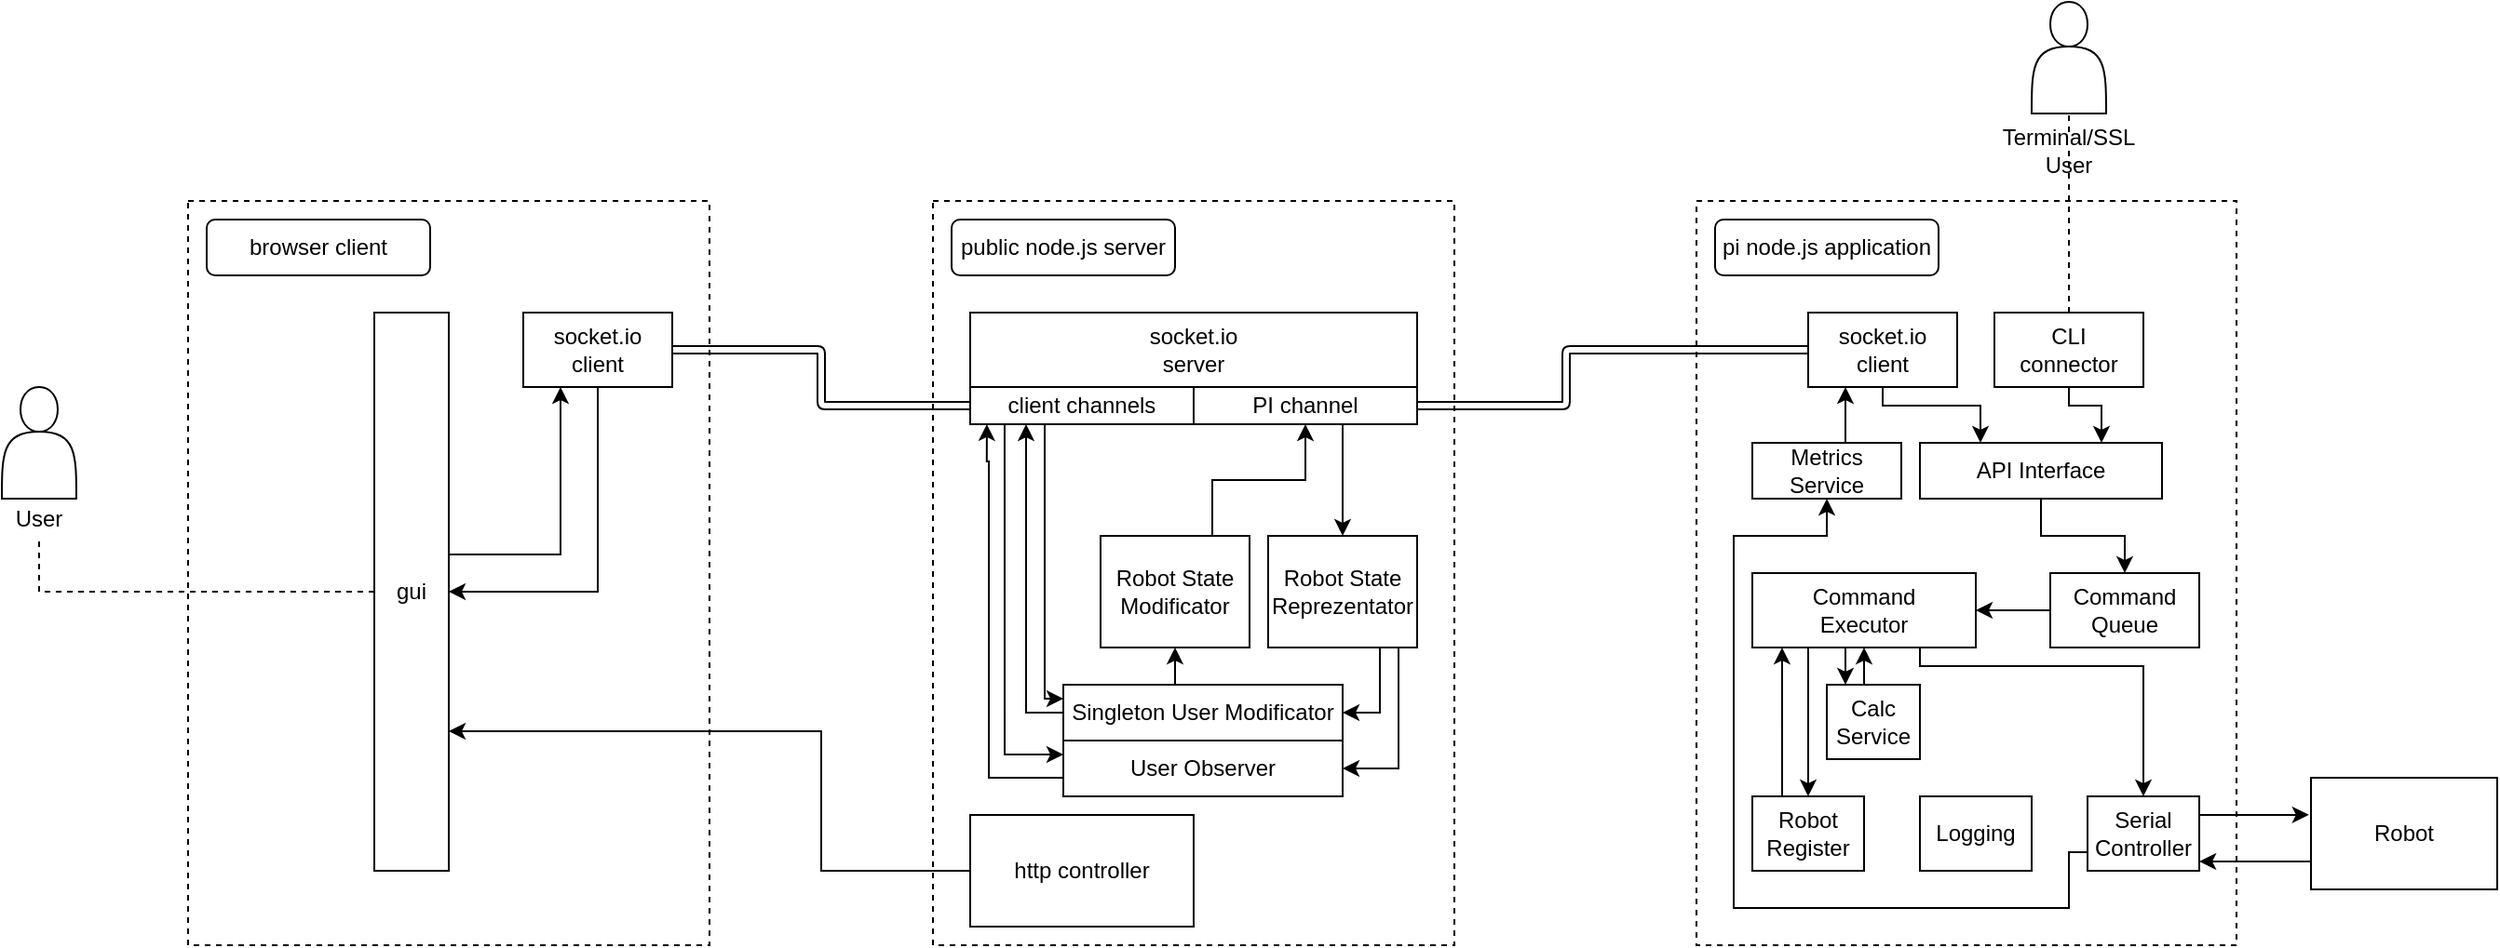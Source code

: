 <mxfile version="12.4.2" type="device" pages="1"><diagram id="WdLzJnlgyPZU8IUgDW-A" name="Page-1"><mxGraphModel dx="1754" dy="814" grid="1" gridSize="10" guides="1" tooltips="1" connect="1" arrows="1" fold="1" page="1" pageScale="1" pageWidth="850" pageHeight="1100" math="0" shadow="0"><root><mxCell id="0"/><mxCell id="1" parent="0"/><mxCell id="JHxxNJLWPvMV0H_jnF4C-1" value="" style="rounded=0;whiteSpace=wrap;html=1;fillColor=none;dashed=1;" vertex="1" parent="1"><mxGeometry x="20" y="120" width="280" height="400" as="geometry"/></mxCell><mxCell id="JHxxNJLWPvMV0H_jnF4C-2" value="" style="rounded=0;whiteSpace=wrap;html=1;fillColor=none;dashed=1;" vertex="1" parent="1"><mxGeometry x="430" y="120" width="290" height="400" as="geometry"/></mxCell><mxCell id="JHxxNJLWPvMV0H_jnF4C-3" value="" style="shape=link;html=1;exitX=1;exitY=0.5;exitDx=0;exitDy=0;" edge="1" parent="1" source="JHxxNJLWPvMV0H_jnF4C-67" target="JHxxNJLWPvMV0H_jnF4C-5"><mxGeometry width="50" height="50" relative="1" as="geometry"><mxPoint x="300" y="200" as="sourcePoint"/><mxPoint x="460" y="200" as="targetPoint"/><Array as="points"><mxPoint x="360" y="230"/><mxPoint x="360" y="200"/></Array></mxGeometry></mxCell><mxCell id="JHxxNJLWPvMV0H_jnF4C-21" style="edgeStyle=orthogonalEdgeStyle;rounded=0;orthogonalLoop=1;jettySize=auto;html=1;exitX=0.5;exitY=1;exitDx=0;exitDy=0;entryX=0.5;entryY=0;entryDx=0;entryDy=0;" edge="1" parent="1" source="JHxxNJLWPvMV0H_jnF4C-4" target="JHxxNJLWPvMV0H_jnF4C-20"><mxGeometry relative="1" as="geometry"/></mxCell><mxCell id="JHxxNJLWPvMV0H_jnF4C-4" value="API Interface" style="rounded=0;whiteSpace=wrap;html=1;fillColor=#ffffff;strokeColor=#000000;" vertex="1" parent="1"><mxGeometry x="550" y="250" width="130" height="30" as="geometry"/></mxCell><mxCell id="JHxxNJLWPvMV0H_jnF4C-41" style="edgeStyle=orthogonalEdgeStyle;rounded=0;orthogonalLoop=1;jettySize=auto;html=1;exitX=0.5;exitY=1;exitDx=0;exitDy=0;entryX=0.25;entryY=0;entryDx=0;entryDy=0;" edge="1" parent="1" source="JHxxNJLWPvMV0H_jnF4C-5" target="JHxxNJLWPvMV0H_jnF4C-4"><mxGeometry relative="1" as="geometry"><Array as="points"><mxPoint x="530" y="230"/><mxPoint x="583" y="230"/></Array></mxGeometry></mxCell><mxCell id="JHxxNJLWPvMV0H_jnF4C-5" value="socket.io&lt;br&gt;client" style="rounded=0;whiteSpace=wrap;html=1;fillColor=#ffffff;strokeColor=#000000;" vertex="1" parent="1"><mxGeometry x="490" y="180" width="80" height="40" as="geometry"/></mxCell><mxCell id="JHxxNJLWPvMV0H_jnF4C-42" style="edgeStyle=orthogonalEdgeStyle;rounded=0;orthogonalLoop=1;jettySize=auto;html=1;exitX=0.5;exitY=1;exitDx=0;exitDy=0;entryX=0.75;entryY=0;entryDx=0;entryDy=0;" edge="1" parent="1" source="JHxxNJLWPvMV0H_jnF4C-6" target="JHxxNJLWPvMV0H_jnF4C-4"><mxGeometry relative="1" as="geometry"><Array as="points"><mxPoint x="630" y="230"/><mxPoint x="648" y="230"/></Array></mxGeometry></mxCell><mxCell id="JHxxNJLWPvMV0H_jnF4C-6" value="CLI&lt;br&gt;connector" style="rounded=0;whiteSpace=wrap;html=1;fillColor=#ffffff;strokeColor=#000000;" vertex="1" parent="1"><mxGeometry x="590" y="180" width="80" height="40" as="geometry"/></mxCell><mxCell id="JHxxNJLWPvMV0H_jnF4C-26" style="edgeStyle=orthogonalEdgeStyle;rounded=0;orthogonalLoop=1;jettySize=auto;html=1;exitX=0.25;exitY=0;exitDx=0;exitDy=0;entryX=0.133;entryY=1;entryDx=0;entryDy=0;entryPerimeter=0;" edge="1" parent="1" source="JHxxNJLWPvMV0H_jnF4C-16" target="JHxxNJLWPvMV0H_jnF4C-19"><mxGeometry relative="1" as="geometry"><Array as="points"><mxPoint x="476" y="440"/></Array></mxGeometry></mxCell><mxCell id="JHxxNJLWPvMV0H_jnF4C-16" value="Robot Register" style="rounded=0;whiteSpace=wrap;html=1;strokeColor=#000000;fillColor=#ffffff;verticalAlign=middle;" vertex="1" parent="1"><mxGeometry x="460" y="440" width="60" height="40" as="geometry"/></mxCell><mxCell id="JHxxNJLWPvMV0H_jnF4C-45" style="edgeStyle=orthogonalEdgeStyle;rounded=0;orthogonalLoop=1;jettySize=auto;html=1;exitX=1;exitY=0.25;exitDx=0;exitDy=0;entryX=-0.011;entryY=0.332;entryDx=0;entryDy=0;entryPerimeter=0;" edge="1" parent="1" source="JHxxNJLWPvMV0H_jnF4C-17" target="JHxxNJLWPvMV0H_jnF4C-39"><mxGeometry relative="1" as="geometry"/></mxCell><mxCell id="JHxxNJLWPvMV0H_jnF4C-47" style="edgeStyle=orthogonalEdgeStyle;rounded=0;orthogonalLoop=1;jettySize=auto;html=1;exitX=0;exitY=0.75;exitDx=0;exitDy=0;entryX=0.5;entryY=1;entryDx=0;entryDy=0;" edge="1" parent="1" source="JHxxNJLWPvMV0H_jnF4C-17" target="JHxxNJLWPvMV0H_jnF4C-43"><mxGeometry relative="1" as="geometry"><Array as="points"><mxPoint x="630" y="470"/><mxPoint x="630" y="500"/><mxPoint x="450" y="500"/><mxPoint x="450" y="300"/><mxPoint x="500" y="300"/></Array></mxGeometry></mxCell><mxCell id="JHxxNJLWPvMV0H_jnF4C-17" value="Serial&lt;br&gt;Controller" style="rounded=0;whiteSpace=wrap;html=1;strokeColor=#000000;fillColor=#ffffff;verticalAlign=middle;" vertex="1" parent="1"><mxGeometry x="640" y="440" width="60" height="40" as="geometry"/></mxCell><mxCell id="JHxxNJLWPvMV0H_jnF4C-27" style="edgeStyle=orthogonalEdgeStyle;rounded=0;orthogonalLoop=1;jettySize=auto;html=1;exitX=0.5;exitY=0;exitDx=0;exitDy=0;entryX=0.5;entryY=1;entryDx=0;entryDy=0;" edge="1" parent="1" source="JHxxNJLWPvMV0H_jnF4C-18" target="JHxxNJLWPvMV0H_jnF4C-19"><mxGeometry relative="1" as="geometry"><Array as="points"/></mxGeometry></mxCell><mxCell id="JHxxNJLWPvMV0H_jnF4C-18" value="Calc&lt;br&gt;Service" style="rounded=0;whiteSpace=wrap;html=1;strokeColor=#000000;fillColor=#ffffff;verticalAlign=middle;" vertex="1" parent="1"><mxGeometry x="500" y="380" width="50" height="40" as="geometry"/></mxCell><mxCell id="JHxxNJLWPvMV0H_jnF4C-23" style="edgeStyle=orthogonalEdgeStyle;rounded=0;orthogonalLoop=1;jettySize=auto;html=1;exitX=0.5;exitY=1;exitDx=0;exitDy=0;" edge="1" parent="1" source="JHxxNJLWPvMV0H_jnF4C-19"><mxGeometry relative="1" as="geometry"><mxPoint x="510" y="380" as="targetPoint"/><Array as="points"><mxPoint x="510" y="360"/><mxPoint x="510" y="380"/></Array></mxGeometry></mxCell><mxCell id="JHxxNJLWPvMV0H_jnF4C-24" style="edgeStyle=orthogonalEdgeStyle;rounded=0;orthogonalLoop=1;jettySize=auto;html=1;exitX=0.25;exitY=1;exitDx=0;exitDy=0;entryX=0.5;entryY=0;entryDx=0;entryDy=0;" edge="1" parent="1" source="JHxxNJLWPvMV0H_jnF4C-19" target="JHxxNJLWPvMV0H_jnF4C-16"><mxGeometry relative="1" as="geometry"/></mxCell><mxCell id="JHxxNJLWPvMV0H_jnF4C-25" style="edgeStyle=orthogonalEdgeStyle;rounded=0;orthogonalLoop=1;jettySize=auto;html=1;exitX=0.75;exitY=1;exitDx=0;exitDy=0;entryX=0.5;entryY=0;entryDx=0;entryDy=0;" edge="1" parent="1" source="JHxxNJLWPvMV0H_jnF4C-19" target="JHxxNJLWPvMV0H_jnF4C-17"><mxGeometry relative="1" as="geometry"><Array as="points"><mxPoint x="550" y="370"/><mxPoint x="670" y="370"/></Array></mxGeometry></mxCell><mxCell id="JHxxNJLWPvMV0H_jnF4C-19" value="Command&lt;br&gt;Executor" style="rounded=0;whiteSpace=wrap;html=1;strokeColor=#000000;fillColor=#ffffff;" vertex="1" parent="1"><mxGeometry x="460" y="320" width="120" height="40" as="geometry"/></mxCell><mxCell id="JHxxNJLWPvMV0H_jnF4C-22" style="edgeStyle=orthogonalEdgeStyle;rounded=0;orthogonalLoop=1;jettySize=auto;html=1;exitX=0;exitY=0.5;exitDx=0;exitDy=0;entryX=1;entryY=0.5;entryDx=0;entryDy=0;" edge="1" parent="1" source="JHxxNJLWPvMV0H_jnF4C-20" target="JHxxNJLWPvMV0H_jnF4C-19"><mxGeometry relative="1" as="geometry"/></mxCell><mxCell id="JHxxNJLWPvMV0H_jnF4C-20" value="Command Queue" style="rounded=0;whiteSpace=wrap;html=1;strokeColor=#000000;fillColor=#ffffff;" vertex="1" parent="1"><mxGeometry x="620" y="320" width="80" height="40" as="geometry"/></mxCell><mxCell id="JHxxNJLWPvMV0H_jnF4C-33" value="" style="endArrow=none;dashed=1;html=1;exitX=0.5;exitY=0;exitDx=0;exitDy=0;entryX=0.5;entryY=0.5;entryDx=0;entryDy=0;entryPerimeter=0;" edge="1" parent="1" source="JHxxNJLWPvMV0H_jnF4C-28"><mxGeometry width="50" height="50" relative="1" as="geometry"><mxPoint x="629.58" y="153" as="sourcePoint"/><mxPoint x="629.58" y="43" as="targetPoint"/></mxGeometry></mxCell><mxCell id="JHxxNJLWPvMV0H_jnF4C-35" value="" style="endArrow=none;dashed=1;html=1;exitX=0.5;exitY=0;exitDx=0;exitDy=0;entryX=0.5;entryY=0.5;entryDx=0;entryDy=0;entryPerimeter=0;" edge="1" parent="1" source="JHxxNJLWPvMV0H_jnF4C-34" target="JHxxNJLWPvMV0H_jnF4C-28"><mxGeometry width="50" height="50" relative="1" as="geometry"><mxPoint x="629.58" y="153" as="sourcePoint"/><mxPoint x="629.58" y="43" as="targetPoint"/></mxGeometry></mxCell><mxCell id="JHxxNJLWPvMV0H_jnF4C-28" value="" style="shape=actor;whiteSpace=wrap;html=1;strokeColor=#000000;fillColor=#ffffff;" vertex="1" parent="1"><mxGeometry x="610" y="13" width="40" height="60" as="geometry"/></mxCell><mxCell id="JHxxNJLWPvMV0H_jnF4C-34" value="Terminal/SSL&lt;br&gt;User" style="text;html=1;strokeColor=none;fillColor=none;align=center;verticalAlign=middle;whiteSpace=wrap;rounded=0;" vertex="1" parent="1"><mxGeometry x="610" y="83" width="40" height="20" as="geometry"/></mxCell><mxCell id="JHxxNJLWPvMV0H_jnF4C-36" value="" style="endArrow=none;dashed=1;html=1;exitX=0.5;exitY=0;exitDx=0;exitDy=0;entryX=0.5;entryY=0.5;entryDx=0;entryDy=0;entryPerimeter=0;" edge="1" parent="1" source="JHxxNJLWPvMV0H_jnF4C-6" target="JHxxNJLWPvMV0H_jnF4C-34"><mxGeometry width="50" height="50" relative="1" as="geometry"><mxPoint x="629.58" y="153" as="sourcePoint"/><mxPoint x="630" y="43" as="targetPoint"/></mxGeometry></mxCell><mxCell id="JHxxNJLWPvMV0H_jnF4C-46" style="edgeStyle=orthogonalEdgeStyle;rounded=0;orthogonalLoop=1;jettySize=auto;html=1;exitX=0;exitY=0.75;exitDx=0;exitDy=0;entryX=1.001;entryY=0.874;entryDx=0;entryDy=0;entryPerimeter=0;" edge="1" parent="1" source="JHxxNJLWPvMV0H_jnF4C-39" target="JHxxNJLWPvMV0H_jnF4C-17"><mxGeometry relative="1" as="geometry"/></mxCell><mxCell id="JHxxNJLWPvMV0H_jnF4C-39" value="Robot" style="rounded=0;whiteSpace=wrap;html=1;strokeColor=#000000;fillColor=#ffffff;" vertex="1" parent="1"><mxGeometry x="760" y="430" width="100" height="60" as="geometry"/></mxCell><mxCell id="JHxxNJLWPvMV0H_jnF4C-44" style="edgeStyle=orthogonalEdgeStyle;rounded=0;orthogonalLoop=1;jettySize=auto;html=1;exitX=0.5;exitY=0;exitDx=0;exitDy=0;entryX=0.25;entryY=1;entryDx=0;entryDy=0;" edge="1" parent="1" source="JHxxNJLWPvMV0H_jnF4C-43" target="JHxxNJLWPvMV0H_jnF4C-5"><mxGeometry relative="1" as="geometry"/></mxCell><mxCell id="JHxxNJLWPvMV0H_jnF4C-43" value="Metrics Service" style="rounded=0;whiteSpace=wrap;html=1;fillColor=#ffffff;strokeColor=#000000;" vertex="1" parent="1"><mxGeometry x="460" y="250" width="80" height="30" as="geometry"/></mxCell><mxCell id="JHxxNJLWPvMV0H_jnF4C-50" value="Logging" style="rounded=0;whiteSpace=wrap;html=1;strokeColor=#000000;fillColor=#ffffff;verticalAlign=middle;" vertex="1" parent="1"><mxGeometry x="550" y="440" width="60" height="40" as="geometry"/></mxCell><mxCell id="JHxxNJLWPvMV0H_jnF4C-51" value="socket.io&lt;br&gt;server" style="rounded=0;whiteSpace=wrap;html=1;fillColor=#ffffff;strokeColor=#000000;" vertex="1" parent="1"><mxGeometry x="40" y="180" width="240" height="40" as="geometry"/></mxCell><mxCell id="JHxxNJLWPvMV0H_jnF4C-52" value="" style="rounded=0;whiteSpace=wrap;html=1;fillColor=none;dashed=1;" vertex="1" parent="1"><mxGeometry x="-380" y="120" width="280" height="400" as="geometry"/></mxCell><mxCell id="JHxxNJLWPvMV0H_jnF4C-53" value="public node.js server" style="rounded=1;whiteSpace=wrap;html=1;strokeColor=#000000;fillColor=#ffffff;" vertex="1" parent="1"><mxGeometry x="30" y="130" width="120" height="30" as="geometry"/></mxCell><mxCell id="JHxxNJLWPvMV0H_jnF4C-54" value="pi node.js application" style="rounded=1;whiteSpace=wrap;html=1;strokeColor=#000000;fillColor=#ffffff;" vertex="1" parent="1"><mxGeometry x="440" y="130" width="120" height="30" as="geometry"/></mxCell><mxCell id="JHxxNJLWPvMV0H_jnF4C-55" value="browser client" style="rounded=1;whiteSpace=wrap;html=1;strokeColor=#000000;fillColor=#ffffff;" vertex="1" parent="1"><mxGeometry x="-370" y="130" width="120" height="30" as="geometry"/></mxCell><mxCell id="JHxxNJLWPvMV0H_jnF4C-56" value="" style="endArrow=none;dashed=1;html=1;exitX=0.5;exitY=0;exitDx=0;exitDy=0;entryX=0.5;entryY=0.5;entryDx=0;entryDy=0;entryPerimeter=0;" edge="1" parent="1" source="JHxxNJLWPvMV0H_jnF4C-58"><mxGeometry width="50" height="50" relative="1" as="geometry"><mxPoint x="-460.42" y="351" as="sourcePoint"/><mxPoint x="-460.42" y="241.0" as="targetPoint"/></mxGeometry></mxCell><mxCell id="JHxxNJLWPvMV0H_jnF4C-58" value="" style="shape=actor;whiteSpace=wrap;html=1;strokeColor=#000000;fillColor=#ffffff;" vertex="1" parent="1"><mxGeometry x="-480" y="220" width="40" height="60" as="geometry"/></mxCell><mxCell id="JHxxNJLWPvMV0H_jnF4C-59" value="User" style="text;html=1;strokeColor=none;fillColor=none;align=center;verticalAlign=middle;whiteSpace=wrap;rounded=0;" vertex="1" parent="1"><mxGeometry x="-480" y="281" width="40" height="20" as="geometry"/></mxCell><mxCell id="JHxxNJLWPvMV0H_jnF4C-69" style="edgeStyle=orthogonalEdgeStyle;rounded=0;orthogonalLoop=1;jettySize=auto;html=1;exitX=0;exitY=0.5;exitDx=0;exitDy=0;entryX=1;entryY=0.75;entryDx=0;entryDy=0;" edge="1" parent="1" source="JHxxNJLWPvMV0H_jnF4C-63" target="JHxxNJLWPvMV0H_jnF4C-64"><mxGeometry relative="1" as="geometry"><Array as="points"><mxPoint x="-40" y="480"/><mxPoint x="-40" y="405"/></Array></mxGeometry></mxCell><mxCell id="JHxxNJLWPvMV0H_jnF4C-63" value="http controller" style="rounded=0;whiteSpace=wrap;html=1;strokeColor=#000000;fillColor=#ffffff;" vertex="1" parent="1"><mxGeometry x="40" y="450" width="120" height="60" as="geometry"/></mxCell><mxCell id="JHxxNJLWPvMV0H_jnF4C-70" style="edgeStyle=orthogonalEdgeStyle;rounded=0;orthogonalLoop=1;jettySize=auto;html=1;exitX=1;exitY=0.25;exitDx=0;exitDy=0;entryX=0.25;entryY=1;entryDx=0;entryDy=0;" edge="1" parent="1" source="JHxxNJLWPvMV0H_jnF4C-64" target="JHxxNJLWPvMV0H_jnF4C-65"><mxGeometry relative="1" as="geometry"><Array as="points"><mxPoint x="-240" y="310"/><mxPoint x="-180" y="310"/></Array></mxGeometry></mxCell><mxCell id="JHxxNJLWPvMV0H_jnF4C-71" style="edgeStyle=orthogonalEdgeStyle;rounded=0;orthogonalLoop=1;jettySize=auto;html=1;exitX=0;exitY=0.5;exitDx=0;exitDy=0;entryX=0.5;entryY=1;entryDx=0;entryDy=0;endArrow=none;endFill=0;dashed=1;" edge="1" parent="1" source="JHxxNJLWPvMV0H_jnF4C-64" target="JHxxNJLWPvMV0H_jnF4C-59"><mxGeometry relative="1" as="geometry"/></mxCell><mxCell id="JHxxNJLWPvMV0H_jnF4C-64" value="gui" style="rounded=0;whiteSpace=wrap;html=1;strokeColor=#000000;fillColor=#ffffff;" vertex="1" parent="1"><mxGeometry x="-280" y="180" width="40" height="300" as="geometry"/></mxCell><mxCell id="JHxxNJLWPvMV0H_jnF4C-72" style="edgeStyle=orthogonalEdgeStyle;rounded=0;orthogonalLoop=1;jettySize=auto;html=1;exitX=0.5;exitY=1;exitDx=0;exitDy=0;entryX=1;entryY=0.5;entryDx=0;entryDy=0;endArrow=classic;endFill=1;startArrow=none;startFill=0;" edge="1" parent="1" source="JHxxNJLWPvMV0H_jnF4C-65" target="JHxxNJLWPvMV0H_jnF4C-64"><mxGeometry relative="1" as="geometry"/></mxCell><mxCell id="JHxxNJLWPvMV0H_jnF4C-65" value="socket.io&lt;br&gt;client" style="rounded=0;whiteSpace=wrap;html=1;fillColor=#ffffff;strokeColor=#000000;" vertex="1" parent="1"><mxGeometry x="-200" y="180" width="80" height="40" as="geometry"/></mxCell><mxCell id="JHxxNJLWPvMV0H_jnF4C-66" value="" style="shape=link;html=1;entryX=0;entryY=0.5;entryDx=0;entryDy=0;exitX=1;exitY=0.5;exitDx=0;exitDy=0;" edge="1" parent="1" source="JHxxNJLWPvMV0H_jnF4C-65" target="JHxxNJLWPvMV0H_jnF4C-68"><mxGeometry width="50" height="50" relative="1" as="geometry"><mxPoint x="-70" y="320" as="sourcePoint"/><mxPoint x="-20" y="270" as="targetPoint"/><Array as="points"><mxPoint x="-40" y="200"/><mxPoint x="-40" y="230"/></Array></mxGeometry></mxCell><mxCell id="JHxxNJLWPvMV0H_jnF4C-74" style="edgeStyle=orthogonalEdgeStyle;rounded=0;orthogonalLoop=1;jettySize=auto;html=1;exitX=0.5;exitY=1;exitDx=0;exitDy=0;entryX=0.5;entryY=0;entryDx=0;entryDy=0;startArrow=none;startFill=0;endArrow=classic;endFill=1;" edge="1" parent="1" source="JHxxNJLWPvMV0H_jnF4C-67" target="JHxxNJLWPvMV0H_jnF4C-73"><mxGeometry relative="1" as="geometry"><Array as="points"><mxPoint x="240" y="240"/></Array></mxGeometry></mxCell><mxCell id="JHxxNJLWPvMV0H_jnF4C-67" value="PI channel" style="rounded=0;whiteSpace=wrap;html=1;strokeColor=#000000;fillColor=#ffffff;" vertex="1" parent="1"><mxGeometry x="160" y="220" width="120" height="20" as="geometry"/></mxCell><mxCell id="JHxxNJLWPvMV0H_jnF4C-87" style="edgeStyle=orthogonalEdgeStyle;rounded=0;orthogonalLoop=1;jettySize=auto;html=1;exitX=0.5;exitY=1;exitDx=0;exitDy=0;entryX=0;entryY=0.25;entryDx=0;entryDy=0;startArrow=none;startFill=0;endArrow=classic;endFill=1;" edge="1" parent="1" source="JHxxNJLWPvMV0H_jnF4C-68" target="JHxxNJLWPvMV0H_jnF4C-80"><mxGeometry relative="1" as="geometry"><Array as="points"><mxPoint x="80" y="240"/><mxPoint x="80" y="388"/></Array></mxGeometry></mxCell><mxCell id="JHxxNJLWPvMV0H_jnF4C-68" value="client channels" style="rounded=0;whiteSpace=wrap;html=1;strokeColor=#000000;fillColor=#ffffff;" vertex="1" parent="1"><mxGeometry x="40" y="220" width="120" height="20" as="geometry"/></mxCell><mxCell id="JHxxNJLWPvMV0H_jnF4C-83" style="edgeStyle=orthogonalEdgeStyle;rounded=0;orthogonalLoop=1;jettySize=auto;html=1;exitX=0.5;exitY=1;exitDx=0;exitDy=0;entryX=1;entryY=0.5;entryDx=0;entryDy=0;startArrow=none;startFill=0;endArrow=classic;endFill=1;" edge="1" parent="1" source="JHxxNJLWPvMV0H_jnF4C-73" target="JHxxNJLWPvMV0H_jnF4C-80"><mxGeometry relative="1" as="geometry"><Array as="points"><mxPoint x="260" y="360"/><mxPoint x="260" y="395"/></Array></mxGeometry></mxCell><mxCell id="JHxxNJLWPvMV0H_jnF4C-84" style="edgeStyle=orthogonalEdgeStyle;rounded=0;orthogonalLoop=1;jettySize=auto;html=1;exitX=0.75;exitY=1;exitDx=0;exitDy=0;entryX=1;entryY=0.5;entryDx=0;entryDy=0;startArrow=none;startFill=0;endArrow=classic;endFill=1;" edge="1" parent="1" source="JHxxNJLWPvMV0H_jnF4C-73" target="JHxxNJLWPvMV0H_jnF4C-81"><mxGeometry relative="1" as="geometry"><Array as="points"><mxPoint x="270" y="360"/><mxPoint x="270" y="425"/></Array></mxGeometry></mxCell><mxCell id="JHxxNJLWPvMV0H_jnF4C-73" value="Robot State Reprezentator" style="rounded=0;whiteSpace=wrap;html=1;strokeColor=#000000;fillColor=#ffffff;" vertex="1" parent="1"><mxGeometry x="200" y="300" width="80" height="60" as="geometry"/></mxCell><mxCell id="JHxxNJLWPvMV0H_jnF4C-79" style="edgeStyle=orthogonalEdgeStyle;rounded=0;orthogonalLoop=1;jettySize=auto;html=1;exitX=0.75;exitY=0;exitDx=0;exitDy=0;entryX=0.5;entryY=1;entryDx=0;entryDy=0;startArrow=none;startFill=0;endArrow=classic;endFill=1;" edge="1" parent="1" source="JHxxNJLWPvMV0H_jnF4C-76" target="JHxxNJLWPvMV0H_jnF4C-67"><mxGeometry relative="1" as="geometry"/></mxCell><mxCell id="JHxxNJLWPvMV0H_jnF4C-76" value="Robot State Modificator" style="rounded=0;whiteSpace=wrap;html=1;strokeColor=#000000;fillColor=#ffffff;" vertex="1" parent="1"><mxGeometry x="110" y="300" width="80" height="60" as="geometry"/></mxCell><mxCell id="JHxxNJLWPvMV0H_jnF4C-86" style="edgeStyle=orthogonalEdgeStyle;rounded=0;orthogonalLoop=1;jettySize=auto;html=1;exitX=0.5;exitY=0;exitDx=0;exitDy=0;entryX=0.5;entryY=1;entryDx=0;entryDy=0;startArrow=none;startFill=0;endArrow=classic;endFill=1;" edge="1" parent="1" source="JHxxNJLWPvMV0H_jnF4C-80" target="JHxxNJLWPvMV0H_jnF4C-76"><mxGeometry relative="1" as="geometry"/></mxCell><mxCell id="JHxxNJLWPvMV0H_jnF4C-88" style="edgeStyle=orthogonalEdgeStyle;rounded=0;orthogonalLoop=1;jettySize=auto;html=1;exitX=0;exitY=0.5;exitDx=0;exitDy=0;entryX=0.25;entryY=1;entryDx=0;entryDy=0;startArrow=none;startFill=0;endArrow=classic;endFill=1;" edge="1" parent="1" source="JHxxNJLWPvMV0H_jnF4C-80" target="JHxxNJLWPvMV0H_jnF4C-68"><mxGeometry relative="1" as="geometry"/></mxCell><mxCell id="JHxxNJLWPvMV0H_jnF4C-80" value="Singleton User Modificator" style="rounded=0;whiteSpace=wrap;html=1;strokeColor=#000000;fillColor=#ffffff;" vertex="1" parent="1"><mxGeometry x="90" y="380" width="150" height="30" as="geometry"/></mxCell><mxCell id="JHxxNJLWPvMV0H_jnF4C-89" style="edgeStyle=orthogonalEdgeStyle;rounded=0;orthogonalLoop=1;jettySize=auto;html=1;exitX=0;exitY=0.25;exitDx=0;exitDy=0;entryX=0.075;entryY=0.997;entryDx=0;entryDy=0;entryPerimeter=0;startArrow=none;startFill=0;endArrow=classic;endFill=1;" edge="1" parent="1"><mxGeometry relative="1" as="geometry"><mxPoint x="90.056" y="417.444" as="sourcePoint"/><mxPoint x="48.944" y="239.944" as="targetPoint"/><Array as="points"><mxPoint x="90" y="430"/><mxPoint x="50" y="430"/><mxPoint x="50" y="260"/><mxPoint x="49" y="260"/></Array></mxGeometry></mxCell><mxCell id="JHxxNJLWPvMV0H_jnF4C-90" style="edgeStyle=orthogonalEdgeStyle;rounded=0;orthogonalLoop=1;jettySize=auto;html=1;exitX=0;exitY=0.25;exitDx=0;exitDy=0;entryX=0.154;entryY=0.993;entryDx=0;entryDy=0;entryPerimeter=0;startArrow=classic;startFill=1;endArrow=none;endFill=0;" edge="1" parent="1" source="JHxxNJLWPvMV0H_jnF4C-81" target="JHxxNJLWPvMV0H_jnF4C-68"><mxGeometry relative="1" as="geometry"/></mxCell><mxCell id="JHxxNJLWPvMV0H_jnF4C-81" value="User Observer" style="rounded=0;whiteSpace=wrap;html=1;strokeColor=#000000;fillColor=#ffffff;" vertex="1" parent="1"><mxGeometry x="90" y="410" width="150" height="30" as="geometry"/></mxCell></root></mxGraphModel></diagram></mxfile>